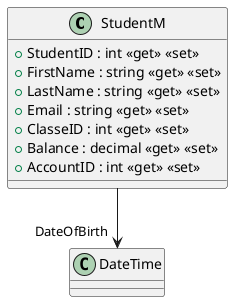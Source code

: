 @startuml
class StudentM {
    + StudentID : int <<get>> <<set>>
    + FirstName : string <<get>> <<set>>
    + LastName : string <<get>> <<set>>
    + Email : string <<get>> <<set>>
    + ClasseID : int <<get>> <<set>>
    + Balance : decimal <<get>> <<set>>
    + AccountID : int <<get>> <<set>>
}
StudentM --> "DateOfBirth" DateTime
@enduml
